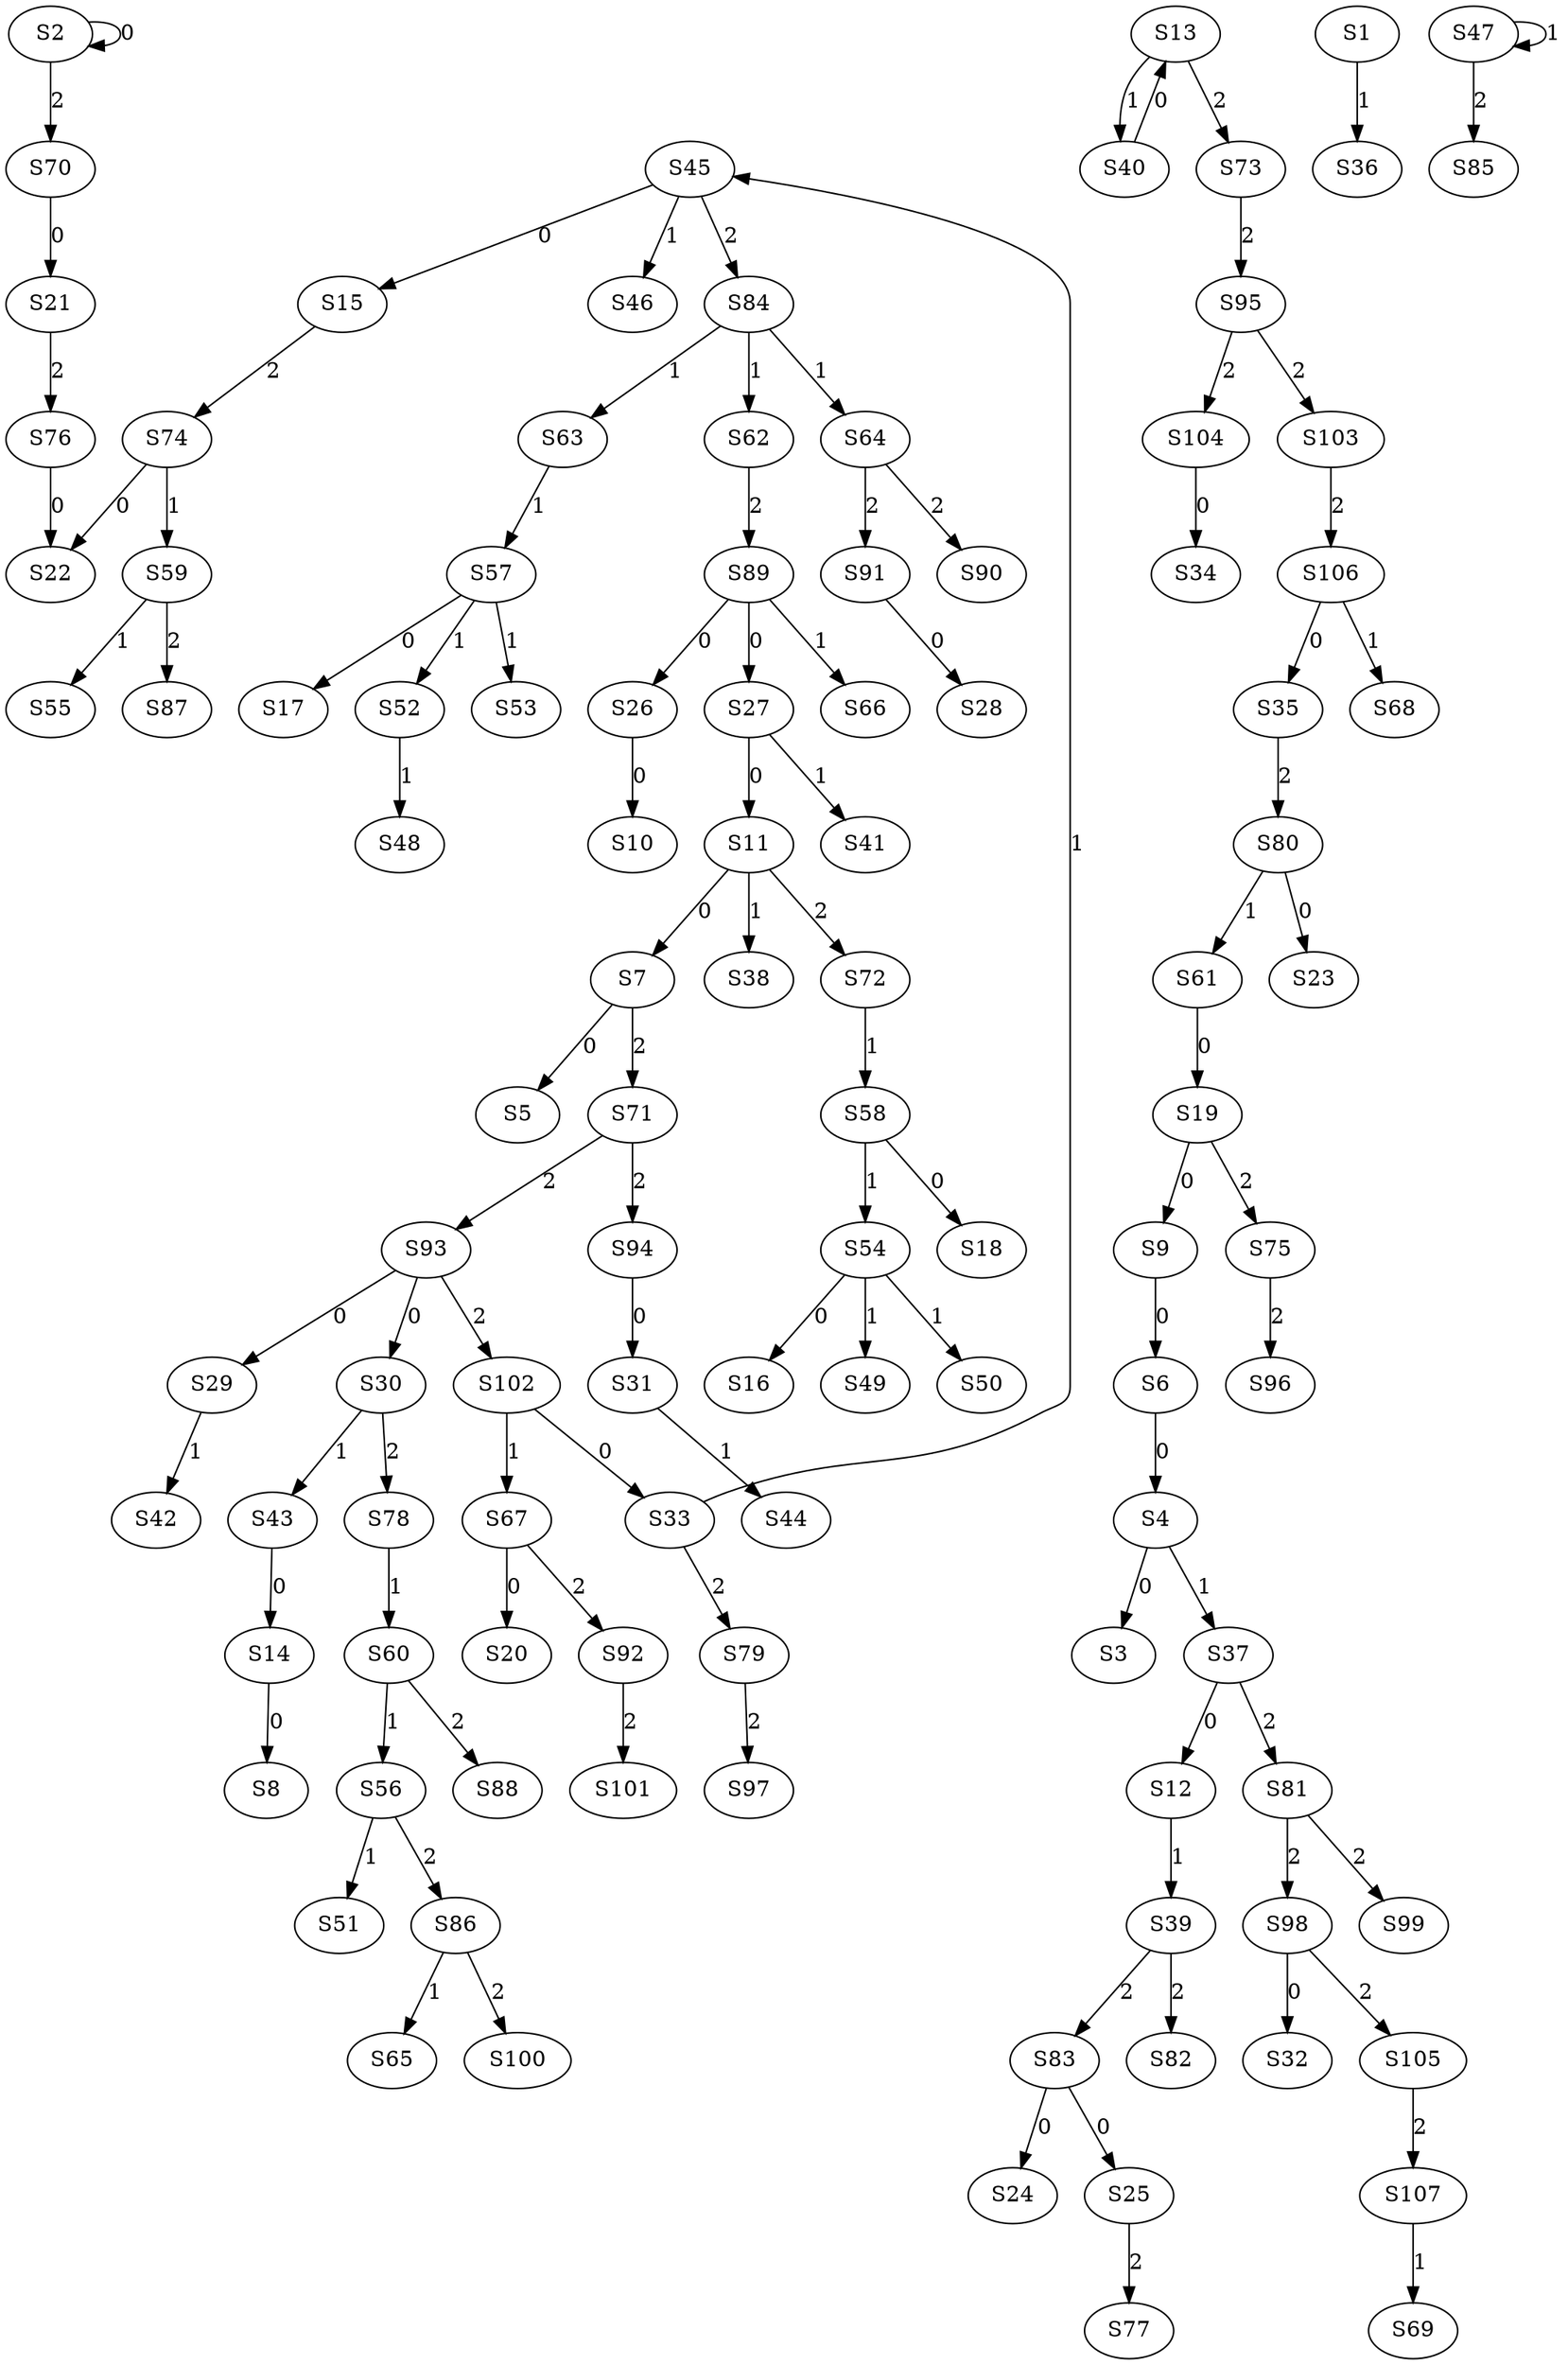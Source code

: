 strict digraph {
	S2 -> S2 [ label = 0 ];
	S4 -> S3 [ label = 0 ];
	S6 -> S4 [ label = 0 ];
	S7 -> S5 [ label = 0 ];
	S9 -> S6 [ label = 0 ];
	S11 -> S7 [ label = 0 ];
	S14 -> S8 [ label = 0 ];
	S19 -> S9 [ label = 0 ];
	S26 -> S10 [ label = 0 ];
	S27 -> S11 [ label = 0 ];
	S37 -> S12 [ label = 0 ];
	S40 -> S13 [ label = 0 ];
	S43 -> S14 [ label = 0 ];
	S45 -> S15 [ label = 0 ];
	S54 -> S16 [ label = 0 ];
	S57 -> S17 [ label = 0 ];
	S58 -> S18 [ label = 0 ];
	S61 -> S19 [ label = 0 ];
	S67 -> S20 [ label = 0 ];
	S70 -> S21 [ label = 0 ];
	S76 -> S22 [ label = 0 ];
	S80 -> S23 [ label = 0 ];
	S83 -> S24 [ label = 0 ];
	S83 -> S25 [ label = 0 ];
	S89 -> S26 [ label = 0 ];
	S89 -> S27 [ label = 0 ];
	S91 -> S28 [ label = 0 ];
	S93 -> S29 [ label = 0 ];
	S93 -> S30 [ label = 0 ];
	S94 -> S31 [ label = 0 ];
	S98 -> S32 [ label = 0 ];
	S102 -> S33 [ label = 0 ];
	S104 -> S34 [ label = 0 ];
	S106 -> S35 [ label = 0 ];
	S1 -> S36 [ label = 1 ];
	S4 -> S37 [ label = 1 ];
	S11 -> S38 [ label = 1 ];
	S12 -> S39 [ label = 1 ];
	S13 -> S40 [ label = 1 ];
	S27 -> S41 [ label = 1 ];
	S29 -> S42 [ label = 1 ];
	S30 -> S43 [ label = 1 ];
	S31 -> S44 [ label = 1 ];
	S33 -> S45 [ label = 1 ];
	S45 -> S46 [ label = 1 ];
	S47 -> S47 [ label = 1 ];
	S52 -> S48 [ label = 1 ];
	S54 -> S49 [ label = 1 ];
	S54 -> S50 [ label = 1 ];
	S56 -> S51 [ label = 1 ];
	S57 -> S52 [ label = 1 ];
	S57 -> S53 [ label = 1 ];
	S58 -> S54 [ label = 1 ];
	S59 -> S55 [ label = 1 ];
	S60 -> S56 [ label = 1 ];
	S63 -> S57 [ label = 1 ];
	S72 -> S58 [ label = 1 ];
	S74 -> S59 [ label = 1 ];
	S78 -> S60 [ label = 1 ];
	S80 -> S61 [ label = 1 ];
	S84 -> S62 [ label = 1 ];
	S84 -> S63 [ label = 1 ];
	S84 -> S64 [ label = 1 ];
	S86 -> S65 [ label = 1 ];
	S89 -> S66 [ label = 1 ];
	S102 -> S67 [ label = 1 ];
	S106 -> S68 [ label = 1 ];
	S107 -> S69 [ label = 1 ];
	S2 -> S70 [ label = 2 ];
	S7 -> S71 [ label = 2 ];
	S11 -> S72 [ label = 2 ];
	S13 -> S73 [ label = 2 ];
	S15 -> S74 [ label = 2 ];
	S19 -> S75 [ label = 2 ];
	S21 -> S76 [ label = 2 ];
	S25 -> S77 [ label = 2 ];
	S30 -> S78 [ label = 2 ];
	S33 -> S79 [ label = 2 ];
	S35 -> S80 [ label = 2 ];
	S37 -> S81 [ label = 2 ];
	S39 -> S82 [ label = 2 ];
	S39 -> S83 [ label = 2 ];
	S45 -> S84 [ label = 2 ];
	S47 -> S85 [ label = 2 ];
	S56 -> S86 [ label = 2 ];
	S59 -> S87 [ label = 2 ];
	S60 -> S88 [ label = 2 ];
	S62 -> S89 [ label = 2 ];
	S64 -> S90 [ label = 2 ];
	S64 -> S91 [ label = 2 ];
	S67 -> S92 [ label = 2 ];
	S71 -> S93 [ label = 2 ];
	S71 -> S94 [ label = 2 ];
	S73 -> S95 [ label = 2 ];
	S75 -> S96 [ label = 2 ];
	S79 -> S97 [ label = 2 ];
	S81 -> S98 [ label = 2 ];
	S81 -> S99 [ label = 2 ];
	S86 -> S100 [ label = 2 ];
	S92 -> S101 [ label = 2 ];
	S93 -> S102 [ label = 2 ];
	S95 -> S103 [ label = 2 ];
	S95 -> S104 [ label = 2 ];
	S98 -> S105 [ label = 2 ];
	S103 -> S106 [ label = 2 ];
	S105 -> S107 [ label = 2 ];
	S74 -> S22 [ label = 0 ];
}